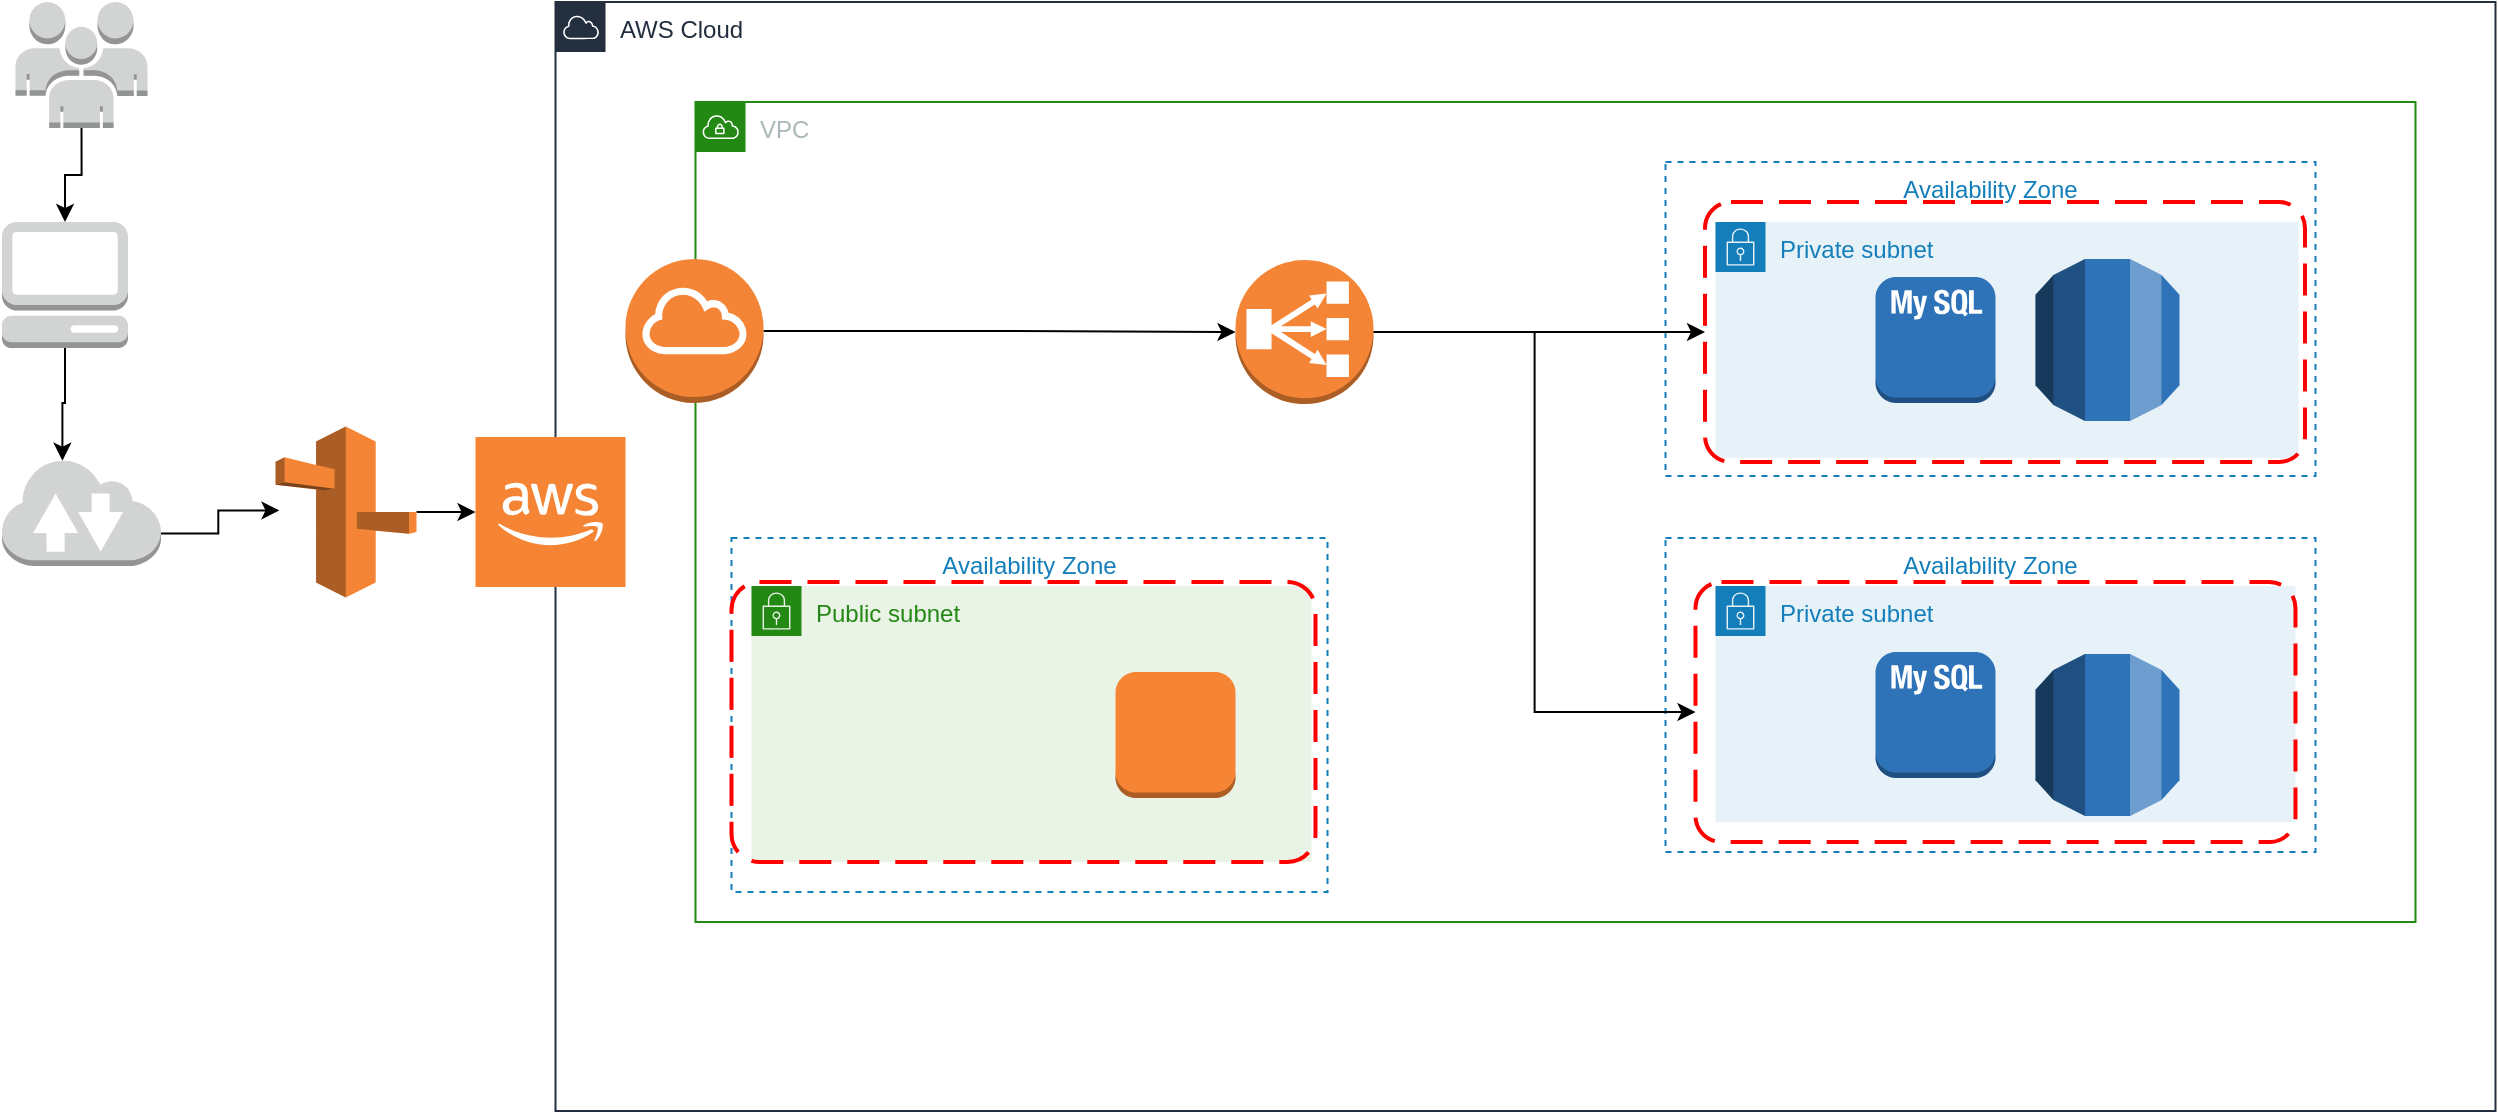 <mxfile version="15.5.6" type="gitlab">
  <diagram id="d4SooKeEv5i1dyPue6r-" name="Page-1">
    <mxGraphModel dx="1592" dy="1044" grid="1" gridSize="10" guides="1" tooltips="1" connect="1" arrows="1" fold="1" page="1" pageScale="1" pageWidth="827" pageHeight="1169" math="0" shadow="0">
      <root>
        <mxCell id="0" />
        <mxCell id="1" parent="0" />
        <mxCell id="OFkYmNsgOI964CP6vlzJ-17" value="AWS Cloud" style="points=[[0,0],[0.25,0],[0.5,0],[0.75,0],[1,0],[1,0.25],[1,0.5],[1,0.75],[1,1],[0.75,1],[0.5,1],[0.25,1],[0,1],[0,0.75],[0,0.5],[0,0.25]];outlineConnect=0;gradientColor=none;html=1;whiteSpace=wrap;fontSize=12;fontStyle=0;shape=mxgraph.aws4.group;grIcon=mxgraph.aws4.group_aws_cloud;strokeColor=#232F3E;fillColor=none;verticalAlign=top;align=left;spacingLeft=30;fontColor=#232F3E;dashed=0;" vertex="1" parent="1">
          <mxGeometry x="486.75" y="240" width="970" height="554.5" as="geometry" />
        </mxCell>
        <mxCell id="OFkYmNsgOI964CP6vlzJ-23" value="VPC" style="points=[[0,0],[0.25,0],[0.5,0],[0.75,0],[1,0],[1,0.25],[1,0.5],[1,0.75],[1,1],[0.75,1],[0.5,1],[0.25,1],[0,1],[0,0.75],[0,0.5],[0,0.25]];outlineConnect=0;gradientColor=none;html=1;whiteSpace=wrap;fontSize=12;fontStyle=0;shape=mxgraph.aws4.group;grIcon=mxgraph.aws4.group_vpc;strokeColor=#248814;fillColor=none;verticalAlign=top;align=left;spacingLeft=30;fontColor=#AAB7B8;dashed=0;" vertex="1" parent="1">
          <mxGeometry x="556.75" y="290" width="860" height="410" as="geometry" />
        </mxCell>
        <mxCell id="OFkYmNsgOI964CP6vlzJ-21" value="Availability Zone" style="fillColor=none;strokeColor=#147EBA;dashed=1;verticalAlign=top;fontStyle=0;fontColor=#147EBA;" vertex="1" parent="1">
          <mxGeometry x="574.75" y="508" width="298" height="177" as="geometry" />
        </mxCell>
        <mxCell id="OFkYmNsgOI964CP6vlzJ-22" value="Public subnet" style="points=[[0,0],[0.25,0],[0.5,0],[0.75,0],[1,0],[1,0.25],[1,0.5],[1,0.75],[1,1],[0.75,1],[0.5,1],[0.25,1],[0,1],[0,0.75],[0,0.5],[0,0.25]];outlineConnect=0;gradientColor=none;html=1;whiteSpace=wrap;fontSize=12;fontStyle=0;shape=mxgraph.aws4.group;grIcon=mxgraph.aws4.group_security_group;grStroke=0;strokeColor=#248814;fillColor=#E9F3E6;verticalAlign=top;align=left;spacingLeft=30;fontColor=#248814;dashed=0;" vertex="1" parent="1">
          <mxGeometry x="584.75" y="532" width="280" height="138" as="geometry" />
        </mxCell>
        <mxCell id="OFkYmNsgOI964CP6vlzJ-24" value="Availability Zone" style="fillColor=none;strokeColor=#147EBA;dashed=1;verticalAlign=top;fontStyle=0;fontColor=#147EBA;" vertex="1" parent="1">
          <mxGeometry x="1041.75" y="320" width="325" height="157" as="geometry" />
        </mxCell>
        <mxCell id="OFkYmNsgOI964CP6vlzJ-25" value="Availability Zone" style="fillColor=none;strokeColor=#147EBA;dashed=1;verticalAlign=top;fontStyle=0;fontColor=#147EBA;" vertex="1" parent="1">
          <mxGeometry x="1041.75" y="508" width="325" height="157" as="geometry" />
        </mxCell>
        <mxCell id="OFkYmNsgOI964CP6vlzJ-26" value="Private subnet" style="points=[[0,0],[0.25,0],[0.5,0],[0.75,0],[1,0],[1,0.25],[1,0.5],[1,0.75],[1,1],[0.75,1],[0.5,1],[0.25,1],[0,1],[0,0.75],[0,0.5],[0,0.25]];outlineConnect=0;gradientColor=none;html=1;whiteSpace=wrap;fontSize=12;fontStyle=0;shape=mxgraph.aws4.group;grIcon=mxgraph.aws4.group_security_group;grStroke=0;strokeColor=#147EBA;fillColor=#E6F2F8;verticalAlign=top;align=left;spacingLeft=30;fontColor=#147EBA;dashed=0;" vertex="1" parent="1">
          <mxGeometry x="1066.75" y="532" width="290" height="118" as="geometry" />
        </mxCell>
        <mxCell id="OFkYmNsgOI964CP6vlzJ-27" value="Private subnet" style="points=[[0,0],[0.25,0],[0.5,0],[0.75,0],[1,0],[1,0.25],[1,0.5],[1,0.75],[1,1],[0.75,1],[0.5,1],[0.25,1],[0,1],[0,0.75],[0,0.5],[0,0.25]];outlineConnect=0;gradientColor=none;html=1;whiteSpace=wrap;fontSize=12;fontStyle=0;shape=mxgraph.aws4.group;grIcon=mxgraph.aws4.group_security_group;grStroke=0;strokeColor=#147EBA;fillColor=#E6F2F8;verticalAlign=top;align=left;spacingLeft=30;fontColor=#147EBA;dashed=0;" vertex="1" parent="1">
          <mxGeometry x="1066.75" y="350" width="291.5" height="118" as="geometry" />
        </mxCell>
        <mxCell id="OFkYmNsgOI964CP6vlzJ-5" value="" style="outlineConnect=0;dashed=0;verticalLabelPosition=bottom;verticalAlign=top;align=center;html=1;shape=mxgraph.aws3.mysql_db_instance_2;fillColor=#2E73B8;gradientColor=none;" vertex="1" parent="1">
          <mxGeometry x="1146.75" y="565" width="60" height="63" as="geometry" />
        </mxCell>
        <mxCell id="OFkYmNsgOI964CP6vlzJ-6" value="" style="outlineConnect=0;dashed=0;verticalLabelPosition=bottom;verticalAlign=top;align=center;html=1;shape=mxgraph.aws3.rds;fillColor=#2E73B8;gradientColor=none;" vertex="1" parent="1">
          <mxGeometry x="1226.75" y="368.5" width="72" height="81" as="geometry" />
        </mxCell>
        <mxCell id="OFkYmNsgOI964CP6vlzJ-28" value="" style="outlineConnect=0;dashed=0;verticalLabelPosition=bottom;verticalAlign=top;align=center;html=1;shape=mxgraph.aws3.mysql_db_instance_2;fillColor=#2E73B8;gradientColor=none;" vertex="1" parent="1">
          <mxGeometry x="1146.75" y="377.5" width="60" height="63" as="geometry" />
        </mxCell>
        <mxCell id="OFkYmNsgOI964CP6vlzJ-29" value="" style="outlineConnect=0;dashed=0;verticalLabelPosition=bottom;verticalAlign=top;align=center;html=1;shape=mxgraph.aws3.rds;fillColor=#2E73B8;gradientColor=none;" vertex="1" parent="1">
          <mxGeometry x="1226.75" y="566" width="72" height="81" as="geometry" />
        </mxCell>
        <mxCell id="OFkYmNsgOI964CP6vlzJ-31" value="" style="outlineConnect=0;dashed=0;verticalLabelPosition=bottom;verticalAlign=top;align=center;html=1;shape=mxgraph.aws3.instance;fillColor=#F58534;gradientColor=none;" vertex="1" parent="1">
          <mxGeometry x="766.75" y="575" width="60" height="63" as="geometry" />
        </mxCell>
        <mxCell id="OFkYmNsgOI964CP6vlzJ-33" value="" style="outlineConnect=0;dashed=0;verticalLabelPosition=bottom;verticalAlign=top;align=center;html=1;shape=mxgraph.aws3.cloud_2;fillColor=#F58534;gradientColor=none;" vertex="1" parent="1">
          <mxGeometry x="446.75" y="457.5" width="75" height="75" as="geometry" />
        </mxCell>
        <mxCell id="OFkYmNsgOI964CP6vlzJ-50" style="edgeStyle=orthogonalEdgeStyle;rounded=0;orthogonalLoop=1;jettySize=auto;html=1;exitX=0.5;exitY=1;exitDx=0;exitDy=0;exitPerimeter=0;entryX=0.5;entryY=0;entryDx=0;entryDy=0;entryPerimeter=0;" edge="1" parent="1" source="OFkYmNsgOI964CP6vlzJ-34" target="OFkYmNsgOI964CP6vlzJ-35">
          <mxGeometry relative="1" as="geometry" />
        </mxCell>
        <mxCell id="OFkYmNsgOI964CP6vlzJ-34" value="" style="outlineConnect=0;dashed=0;verticalLabelPosition=bottom;verticalAlign=top;align=center;html=1;shape=mxgraph.aws3.users;fillColor=#D2D3D3;gradientColor=none;" vertex="1" parent="1">
          <mxGeometry x="216.75" y="240" width="66" height="63" as="geometry" />
        </mxCell>
        <mxCell id="OFkYmNsgOI964CP6vlzJ-51" style="edgeStyle=orthogonalEdgeStyle;rounded=0;orthogonalLoop=1;jettySize=auto;html=1;exitX=0.5;exitY=1;exitDx=0;exitDy=0;exitPerimeter=0;entryX=0.38;entryY=0.025;entryDx=0;entryDy=0;entryPerimeter=0;" edge="1" parent="1" source="OFkYmNsgOI964CP6vlzJ-35" target="OFkYmNsgOI964CP6vlzJ-36">
          <mxGeometry relative="1" as="geometry" />
        </mxCell>
        <mxCell id="OFkYmNsgOI964CP6vlzJ-35" value="" style="outlineConnect=0;dashed=0;verticalLabelPosition=bottom;verticalAlign=top;align=center;html=1;shape=mxgraph.aws3.management_console;fillColor=#D2D3D3;gradientColor=none;" vertex="1" parent="1">
          <mxGeometry x="210" y="350" width="63" height="63" as="geometry" />
        </mxCell>
        <mxCell id="OFkYmNsgOI964CP6vlzJ-52" style="edgeStyle=orthogonalEdgeStyle;rounded=0;orthogonalLoop=1;jettySize=auto;html=1;exitX=1;exitY=0.7;exitDx=0;exitDy=0;exitPerimeter=0;entryX=0.028;entryY=0.491;entryDx=0;entryDy=0;entryPerimeter=0;" edge="1" parent="1" source="OFkYmNsgOI964CP6vlzJ-36" target="OFkYmNsgOI964CP6vlzJ-49">
          <mxGeometry relative="1" as="geometry" />
        </mxCell>
        <mxCell id="OFkYmNsgOI964CP6vlzJ-36" value="" style="outlineConnect=0;dashed=0;verticalLabelPosition=bottom;verticalAlign=top;align=center;html=1;shape=mxgraph.aws3.internet_2;fillColor=#D2D3D3;gradientColor=none;" vertex="1" parent="1">
          <mxGeometry x="210" y="468" width="79.5" height="54" as="geometry" />
        </mxCell>
        <mxCell id="OFkYmNsgOI964CP6vlzJ-37" value="" style="rounded=1;arcSize=10;dashed=1;strokeColor=#ff0000;fillColor=none;gradientColor=none;dashPattern=8 4;strokeWidth=2;" vertex="1" parent="1">
          <mxGeometry x="1056.75" y="530" width="300" height="130" as="geometry" />
        </mxCell>
        <mxCell id="OFkYmNsgOI964CP6vlzJ-45" style="edgeStyle=orthogonalEdgeStyle;rounded=0;orthogonalLoop=1;jettySize=auto;html=1;exitX=1;exitY=0.5;exitDx=0;exitDy=0;exitPerimeter=0;entryX=0;entryY=0.5;entryDx=0;entryDy=0;" edge="1" parent="1" source="OFkYmNsgOI964CP6vlzJ-42" target="OFkYmNsgOI964CP6vlzJ-37">
          <mxGeometry relative="1" as="geometry" />
        </mxCell>
        <mxCell id="OFkYmNsgOI964CP6vlzJ-46" style="edgeStyle=orthogonalEdgeStyle;rounded=0;orthogonalLoop=1;jettySize=auto;html=1;exitX=1;exitY=0.5;exitDx=0;exitDy=0;exitPerimeter=0;entryX=0;entryY=0.5;entryDx=0;entryDy=0;" edge="1" parent="1" source="OFkYmNsgOI964CP6vlzJ-42" target="OFkYmNsgOI964CP6vlzJ-43">
          <mxGeometry relative="1" as="geometry" />
        </mxCell>
        <mxCell id="OFkYmNsgOI964CP6vlzJ-42" value="" style="outlineConnect=0;dashed=0;verticalLabelPosition=bottom;verticalAlign=top;align=center;html=1;shape=mxgraph.aws3.classic_load_balancer;fillColor=#F58536;gradientColor=none;" vertex="1" parent="1">
          <mxGeometry x="826.75" y="369" width="69" height="72" as="geometry" />
        </mxCell>
        <mxCell id="OFkYmNsgOI964CP6vlzJ-43" value="" style="rounded=1;arcSize=10;dashed=1;strokeColor=#ff0000;fillColor=none;gradientColor=none;dashPattern=8 4;strokeWidth=2;" vertex="1" parent="1">
          <mxGeometry x="1061.5" y="340" width="300" height="130" as="geometry" />
        </mxCell>
        <mxCell id="OFkYmNsgOI964CP6vlzJ-44" value="" style="rounded=1;arcSize=10;dashed=1;strokeColor=#ff0000;fillColor=none;gradientColor=none;dashPattern=8 4;strokeWidth=2;" vertex="1" parent="1">
          <mxGeometry x="574.75" y="530" width="292" height="140" as="geometry" />
        </mxCell>
        <mxCell id="OFkYmNsgOI964CP6vlzJ-48" style="edgeStyle=orthogonalEdgeStyle;rounded=0;orthogonalLoop=1;jettySize=auto;html=1;exitX=1;exitY=0.5;exitDx=0;exitDy=0;exitPerimeter=0;entryX=0;entryY=0.5;entryDx=0;entryDy=0;entryPerimeter=0;" edge="1" parent="1" source="OFkYmNsgOI964CP6vlzJ-47" target="OFkYmNsgOI964CP6vlzJ-42">
          <mxGeometry relative="1" as="geometry" />
        </mxCell>
        <mxCell id="OFkYmNsgOI964CP6vlzJ-47" value="" style="outlineConnect=0;dashed=0;verticalLabelPosition=bottom;verticalAlign=top;align=center;html=1;shape=mxgraph.aws3.internet_gateway;fillColor=#F58536;gradientColor=none;" vertex="1" parent="1">
          <mxGeometry x="521.75" y="368.5" width="69" height="72" as="geometry" />
        </mxCell>
        <mxCell id="OFkYmNsgOI964CP6vlzJ-53" style="edgeStyle=orthogonalEdgeStyle;rounded=0;orthogonalLoop=1;jettySize=auto;html=1;exitX=1;exitY=0.5;exitDx=0;exitDy=0;exitPerimeter=0;" edge="1" parent="1" source="OFkYmNsgOI964CP6vlzJ-49" target="OFkYmNsgOI964CP6vlzJ-33">
          <mxGeometry relative="1" as="geometry" />
        </mxCell>
        <mxCell id="OFkYmNsgOI964CP6vlzJ-49" value="" style="outlineConnect=0;dashed=0;verticalLabelPosition=bottom;verticalAlign=top;align=center;html=1;shape=mxgraph.aws3.route_53;fillColor=#F58536;gradientColor=none;" vertex="1" parent="1">
          <mxGeometry x="346.75" y="452.25" width="70.5" height="85.5" as="geometry" />
        </mxCell>
      </root>
    </mxGraphModel>
  </diagram>
</mxfile>
